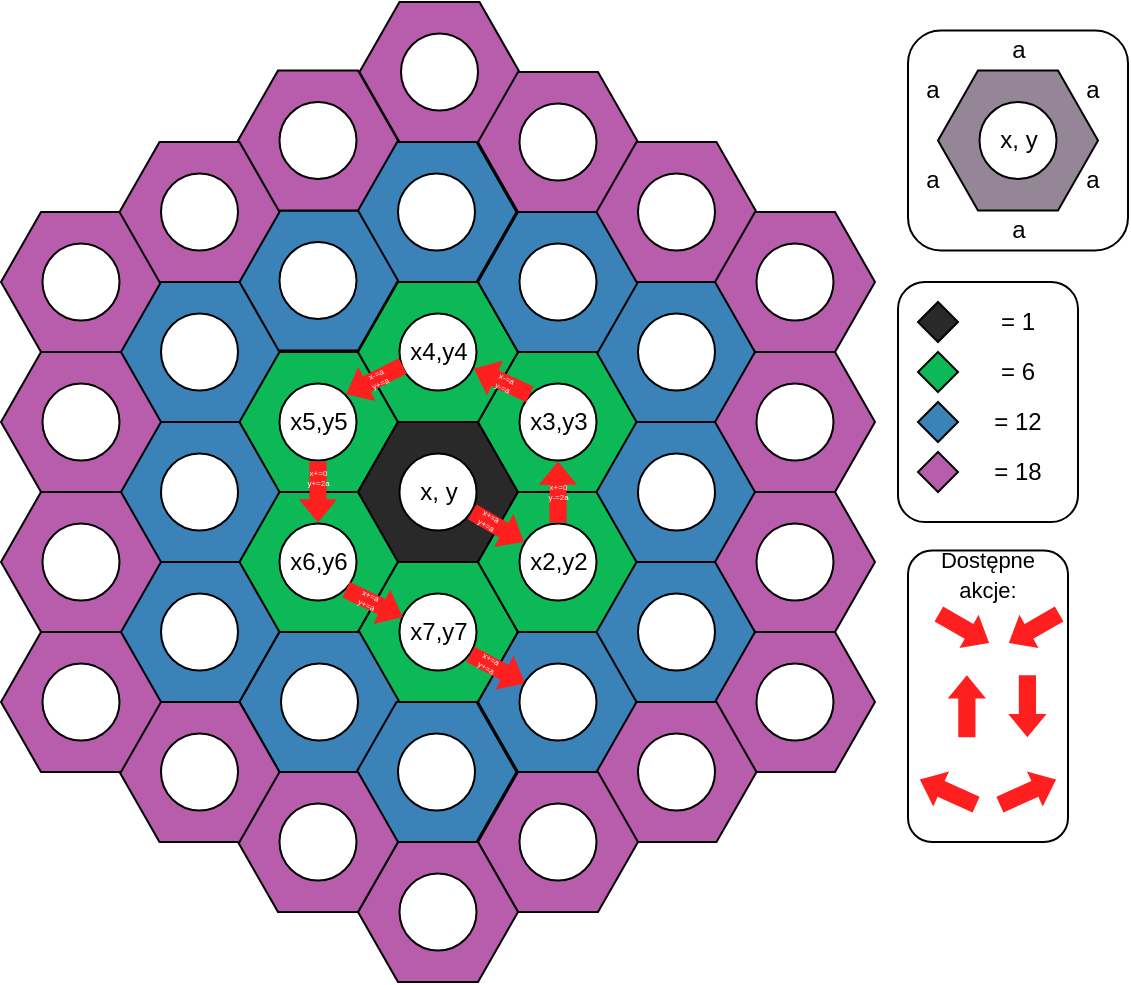 <mxfile version="23.1.1" type="device">
  <diagram name="Page-1" id="tsrA1VrvXvPDD3aFog3e">
    <mxGraphModel dx="989" dy="539" grid="1" gridSize="10" guides="1" tooltips="1" connect="1" arrows="1" fold="1" page="1" pageScale="1" pageWidth="850" pageHeight="1100" math="0" shadow="0">
      <root>
        <mxCell id="0" />
        <mxCell id="1" parent="0" />
        <mxCell id="tUvyqMwEft-CKoZtay9N-3" value="" style="shape=hexagon;perimeter=hexagonPerimeter2;whiteSpace=wrap;html=1;fixedSize=1;fillColor=#0DB857;" vertex="1" parent="1">
          <mxGeometry x="260" y="225" width="80" height="70" as="geometry" />
        </mxCell>
        <mxCell id="tUvyqMwEft-CKoZtay9N-4" value="" style="shape=hexagon;perimeter=hexagonPerimeter2;whiteSpace=wrap;html=1;fixedSize=1;fillColor=#292929;" vertex="1" parent="1">
          <mxGeometry x="320" y="260" width="80" height="70" as="geometry" />
        </mxCell>
        <mxCell id="tUvyqMwEft-CKoZtay9N-5" value="" style="shape=hexagon;perimeter=hexagonPerimeter2;whiteSpace=wrap;html=1;fixedSize=1;fillColor=#0DB857;" vertex="1" parent="1">
          <mxGeometry x="260" y="295" width="80" height="70" as="geometry" />
        </mxCell>
        <mxCell id="tUvyqMwEft-CKoZtay9N-6" value="" style="shape=hexagon;perimeter=hexagonPerimeter2;whiteSpace=wrap;html=1;fixedSize=1;fillColor=#0DB857;" vertex="1" parent="1">
          <mxGeometry x="320" y="330" width="80" height="70" as="geometry" />
        </mxCell>
        <mxCell id="tUvyqMwEft-CKoZtay9N-46" value="" style="edgeStyle=orthogonalEdgeStyle;rounded=0;orthogonalLoop=1;jettySize=auto;html=1;" edge="1" parent="1" source="tUvyqMwEft-CKoZtay9N-7" target="tUvyqMwEft-CKoZtay9N-23">
          <mxGeometry relative="1" as="geometry" />
        </mxCell>
        <mxCell id="tUvyqMwEft-CKoZtay9N-7" value="" style="shape=hexagon;perimeter=hexagonPerimeter2;whiteSpace=wrap;html=1;fixedSize=1;fillColor=#0DB857;" vertex="1" parent="1">
          <mxGeometry x="380" y="295" width="80" height="70" as="geometry" />
        </mxCell>
        <mxCell id="tUvyqMwEft-CKoZtay9N-8" value="" style="shape=hexagon;perimeter=hexagonPerimeter2;whiteSpace=wrap;html=1;fixedSize=1;fillColor=#0DB857;" vertex="1" parent="1">
          <mxGeometry x="380" y="225" width="80" height="70" as="geometry" />
        </mxCell>
        <mxCell id="tUvyqMwEft-CKoZtay9N-9" value="" style="shape=hexagon;perimeter=hexagonPerimeter2;whiteSpace=wrap;html=1;fixedSize=1;fillColor=#0DB857;" vertex="1" parent="1">
          <mxGeometry x="320" y="190" width="80" height="70" as="geometry" />
        </mxCell>
        <mxCell id="tUvyqMwEft-CKoZtay9N-16" value="x, y" style="ellipse;whiteSpace=wrap;html=1;aspect=fixed;" vertex="1" parent="1">
          <mxGeometry x="340.75" y="275.75" width="38.5" height="38.5" as="geometry" />
        </mxCell>
        <mxCell id="tUvyqMwEft-CKoZtay9N-23" value="x3,y3" style="ellipse;whiteSpace=wrap;html=1;aspect=fixed;" vertex="1" parent="1">
          <mxGeometry x="400.75" y="240.75" width="38.5" height="38.5" as="geometry" />
        </mxCell>
        <mxCell id="tUvyqMwEft-CKoZtay9N-24" value="x4,y4" style="ellipse;whiteSpace=wrap;html=1;aspect=fixed;" vertex="1" parent="1">
          <mxGeometry x="340.75" y="205.75" width="38.5" height="38.5" as="geometry" />
        </mxCell>
        <mxCell id="tUvyqMwEft-CKoZtay9N-25" value="x5,y5" style="ellipse;whiteSpace=wrap;html=1;aspect=fixed;" vertex="1" parent="1">
          <mxGeometry x="280.75" y="240.75" width="38.5" height="38.5" as="geometry" />
        </mxCell>
        <mxCell id="tUvyqMwEft-CKoZtay9N-26" value="x6,y6" style="ellipse;whiteSpace=wrap;html=1;aspect=fixed;" vertex="1" parent="1">
          <mxGeometry x="280.75" y="310.75" width="38.5" height="38.5" as="geometry" />
        </mxCell>
        <mxCell id="tUvyqMwEft-CKoZtay9N-27" value="x2,y2" style="ellipse;whiteSpace=wrap;html=1;aspect=fixed;" vertex="1" parent="1">
          <mxGeometry x="400.75" y="310.75" width="38.5" height="38.5" as="geometry" />
        </mxCell>
        <mxCell id="tUvyqMwEft-CKoZtay9N-28" value="x7,y7" style="ellipse;whiteSpace=wrap;html=1;aspect=fixed;" vertex="1" parent="1">
          <mxGeometry x="340.75" y="345.75" width="38.5" height="38.5" as="geometry" />
        </mxCell>
        <mxCell id="tUvyqMwEft-CKoZtay9N-29" value="" style="shape=flexArrow;endArrow=classic;html=1;rounded=0;strokeColor=none;fillColor=#FF1F1F;width=8.611;endSize=3.539;endWidth=9.552;strokeWidth=1;" edge="1" parent="1" source="tUvyqMwEft-CKoZtay9N-16" target="tUvyqMwEft-CKoZtay9N-27">
          <mxGeometry width="50" height="50" relative="1" as="geometry">
            <mxPoint x="360" y="320" as="sourcePoint" />
            <mxPoint x="410" y="270" as="targetPoint" />
          </mxGeometry>
        </mxCell>
        <mxCell id="tUvyqMwEft-CKoZtay9N-48" value="x+=a&#xa;y+=a" style="edgeLabel;align=center;verticalAlign=middle;resizable=1;points=[];labelBackgroundColor=none;rotation=30;fontSize=4;treeMoving=0;pointerEvents=1;movable=1;rotatable=1;deletable=1;editable=1;locked=0;connectable=1;fontColor=#FFFFFF;" vertex="1" connectable="0" parent="tUvyqMwEft-CKoZtay9N-29">
          <mxGeometry relative="1" as="geometry">
            <mxPoint x="-5" y="-3" as="offset" />
          </mxGeometry>
        </mxCell>
        <mxCell id="tUvyqMwEft-CKoZtay9N-32" value="" style="shape=flexArrow;endArrow=classic;html=1;rounded=0;strokeColor=none;fillColor=#FF1F1F;width=8.611;endSize=3.539;endWidth=9.552;strokeWidth=1;entryX=0.5;entryY=1;entryDx=0;entryDy=0;exitX=0.5;exitY=0;exitDx=0;exitDy=0;" edge="1" parent="1" source="tUvyqMwEft-CKoZtay9N-27" target="tUvyqMwEft-CKoZtay9N-23">
          <mxGeometry width="50" height="50" relative="1" as="geometry">
            <mxPoint x="387" y="315" as="sourcePoint" />
            <mxPoint x="413" y="330" as="targetPoint" />
          </mxGeometry>
        </mxCell>
        <mxCell id="tUvyqMwEft-CKoZtay9N-33" value="" style="shape=flexArrow;endArrow=classic;html=1;rounded=0;strokeColor=none;fillColor=#FF1F1F;width=8.611;endSize=3.539;endWidth=9.552;strokeWidth=1;exitX=0;exitY=0;exitDx=0;exitDy=0;" edge="1" parent="1" source="tUvyqMwEft-CKoZtay9N-23" target="tUvyqMwEft-CKoZtay9N-24">
          <mxGeometry width="50" height="50" relative="1" as="geometry">
            <mxPoint x="397" y="325" as="sourcePoint" />
            <mxPoint x="423" y="340" as="targetPoint" />
          </mxGeometry>
        </mxCell>
        <mxCell id="tUvyqMwEft-CKoZtay9N-34" value="" style="shape=flexArrow;endArrow=classic;html=1;rounded=0;strokeColor=none;fillColor=#FF1F1F;width=8.611;endSize=3.539;endWidth=9.552;strokeWidth=1;entryX=1;entryY=0;entryDx=0;entryDy=0;exitX=0.054;exitY=0.677;exitDx=0;exitDy=0;exitPerimeter=0;" edge="1" parent="1" source="tUvyqMwEft-CKoZtay9N-24" target="tUvyqMwEft-CKoZtay9N-25">
          <mxGeometry width="50" height="50" relative="1" as="geometry">
            <mxPoint x="407" y="335" as="sourcePoint" />
            <mxPoint x="433" y="350" as="targetPoint" />
          </mxGeometry>
        </mxCell>
        <mxCell id="tUvyqMwEft-CKoZtay9N-35" value="" style="shape=flexArrow;endArrow=classic;html=1;rounded=0;strokeColor=none;fillColor=#FF1F1F;width=8.611;endSize=3.539;endWidth=9.552;strokeWidth=1;entryX=0.5;entryY=0;entryDx=0;entryDy=0;exitX=0.5;exitY=1;exitDx=0;exitDy=0;" edge="1" parent="1" source="tUvyqMwEft-CKoZtay9N-25" target="tUvyqMwEft-CKoZtay9N-26">
          <mxGeometry width="50" height="50" relative="1" as="geometry">
            <mxPoint x="417" y="345" as="sourcePoint" />
            <mxPoint x="443" y="360" as="targetPoint" />
          </mxGeometry>
        </mxCell>
        <mxCell id="tUvyqMwEft-CKoZtay9N-36" value="" style="shape=flexArrow;endArrow=classic;html=1;rounded=0;strokeColor=none;fillColor=#FF1F1F;width=8.611;endSize=3.539;endWidth=9.552;strokeWidth=1;entryX=0.054;entryY=0.31;entryDx=0;entryDy=0;entryPerimeter=0;exitX=1;exitY=1;exitDx=0;exitDy=0;" edge="1" parent="1" source="tUvyqMwEft-CKoZtay9N-26" target="tUvyqMwEft-CKoZtay9N-28">
          <mxGeometry width="50" height="50" relative="1" as="geometry">
            <mxPoint x="427" y="355" as="sourcePoint" />
            <mxPoint x="453" y="370" as="targetPoint" />
          </mxGeometry>
        </mxCell>
        <mxCell id="tUvyqMwEft-CKoZtay9N-49" value="x+=0&#xa;y-=2a" style="edgeLabel;align=center;verticalAlign=middle;resizable=1;points=[];labelBackgroundColor=none;rotation=0;fontSize=4;treeMoving=0;pointerEvents=0;movable=1;rotatable=1;deletable=1;editable=1;locked=0;connectable=0;fontColor=#FFFFFF;allowArrows=0;" vertex="1" connectable="0" parent="1">
          <mxGeometry x="420.004" y="294.999" as="geometry" />
        </mxCell>
        <mxCell id="tUvyqMwEft-CKoZtay9N-53" value="x-=a&#xa;y-=a" style="edgeLabel;align=center;verticalAlign=middle;resizable=1;points=[];labelBackgroundColor=none;rotation=25;fontSize=4;treeMoving=0;pointerEvents=0;movable=1;rotatable=1;deletable=1;editable=1;locked=0;connectable=0;fontColor=#FFFFFF;allowArrows=0;" vertex="1" connectable="0" parent="1">
          <mxGeometry x="393.004" y="240.749" as="geometry" />
        </mxCell>
        <mxCell id="tUvyqMwEft-CKoZtay9N-54" value="x-=a&#xa;y+=a" style="edgeLabel;align=center;verticalAlign=middle;resizable=1;points=[];labelBackgroundColor=none;rotation=-25;fontSize=4;treeMoving=0;pointerEvents=0;movable=1;rotatable=1;deletable=1;editable=1;locked=0;connectable=0;fontColor=#FFFFFF;allowArrows=0;" vertex="1" connectable="0" parent="1">
          <mxGeometry x="330.004" y="238.749" as="geometry" />
        </mxCell>
        <mxCell id="tUvyqMwEft-CKoZtay9N-55" value="x+=0&#xa;y+=2a" style="edgeLabel;align=center;verticalAlign=middle;resizable=1;points=[];labelBackgroundColor=none;rotation=0;fontSize=4;treeMoving=0;pointerEvents=0;movable=1;rotatable=1;deletable=1;editable=1;locked=0;connectable=0;fontColor=#FFFFFF;allowArrows=0;" vertex="1" connectable="0" parent="1">
          <mxGeometry x="300.004" y="287.999" as="geometry" />
        </mxCell>
        <mxCell id="tUvyqMwEft-CKoZtay9N-56" value="x+=a&#xa;y+=a" style="edgeLabel;align=center;verticalAlign=middle;resizable=1;points=[];labelBackgroundColor=none;rotation=25;fontSize=4;treeMoving=0;pointerEvents=0;movable=1;rotatable=1;deletable=1;editable=1;locked=0;connectable=0;fontColor=#FFFFFF;allowArrows=0;" vertex="1" connectable="0" parent="1">
          <mxGeometry x="325.004" y="349.249" as="geometry" />
        </mxCell>
        <mxCell id="tUvyqMwEft-CKoZtay9N-57" value="" style="shape=hexagon;perimeter=hexagonPerimeter2;whiteSpace=wrap;html=1;fixedSize=1;fillColor=#3B82B8;" vertex="1" parent="1">
          <mxGeometry x="380" y="365" width="80" height="70" as="geometry" />
        </mxCell>
        <mxCell id="tUvyqMwEft-CKoZtay9N-58" value="" style="shape=flexArrow;endArrow=classic;html=1;rounded=0;strokeColor=none;fillColor=#FF1F1F;width=8.611;endSize=3.539;endWidth=9.552;strokeWidth=1;entryX=0.084;entryY=0.265;entryDx=0;entryDy=0;entryPerimeter=0;exitX=0.91;exitY=0.784;exitDx=0;exitDy=0;exitPerimeter=0;" edge="1" parent="1" source="tUvyqMwEft-CKoZtay9N-28" target="tUvyqMwEft-CKoZtay9N-59">
          <mxGeometry width="50" height="50" relative="1" as="geometry">
            <mxPoint x="378.5" y="370" as="sourcePoint" />
            <mxPoint x="407.5" y="384" as="targetPoint" />
          </mxGeometry>
        </mxCell>
        <mxCell id="tUvyqMwEft-CKoZtay9N-59" value="" style="ellipse;whiteSpace=wrap;html=1;aspect=fixed;" vertex="1" parent="1">
          <mxGeometry x="400.75" y="380.75" width="38.5" height="38.5" as="geometry" />
        </mxCell>
        <mxCell id="tUvyqMwEft-CKoZtay9N-61" value="x+=a&#xa;y+=a" style="edgeLabel;align=center;verticalAlign=middle;resizable=1;points=[];labelBackgroundColor=none;rotation=30;fontSize=4;treeMoving=0;pointerEvents=1;movable=1;rotatable=1;deletable=1;editable=1;locked=0;connectable=1;fontColor=#FFFFFF;" vertex="1" connectable="0" parent="1">
          <mxGeometry x="384.997" y="380.754" as="geometry" />
        </mxCell>
        <mxCell id="tUvyqMwEft-CKoZtay9N-73" value="" style="shape=hexagon;perimeter=hexagonPerimeter2;whiteSpace=wrap;html=1;fixedSize=1;fillColor=#3B82B8;" vertex="1" parent="1">
          <mxGeometry x="439.25" y="330" width="80" height="70" as="geometry" />
        </mxCell>
        <mxCell id="tUvyqMwEft-CKoZtay9N-74" value="" style="ellipse;whiteSpace=wrap;html=1;aspect=fixed;" vertex="1" parent="1">
          <mxGeometry x="460" y="345.75" width="38.5" height="38.5" as="geometry" />
        </mxCell>
        <mxCell id="tUvyqMwEft-CKoZtay9N-75" value="" style="shape=hexagon;perimeter=hexagonPerimeter2;whiteSpace=wrap;html=1;fixedSize=1;fillColor=#3B82B8;" vertex="1" parent="1">
          <mxGeometry x="439.25" y="260" width="80" height="70" as="geometry" />
        </mxCell>
        <mxCell id="tUvyqMwEft-CKoZtay9N-76" value="" style="ellipse;whiteSpace=wrap;html=1;aspect=fixed;" vertex="1" parent="1">
          <mxGeometry x="460" y="275.75" width="38.5" height="38.5" as="geometry" />
        </mxCell>
        <mxCell id="tUvyqMwEft-CKoZtay9N-77" value="" style="shape=hexagon;perimeter=hexagonPerimeter2;whiteSpace=wrap;html=1;fixedSize=1;fillColor=#3B82B8;" vertex="1" parent="1">
          <mxGeometry x="439.25" y="190" width="80" height="70" as="geometry" />
        </mxCell>
        <mxCell id="tUvyqMwEft-CKoZtay9N-78" value="" style="ellipse;whiteSpace=wrap;html=1;aspect=fixed;" vertex="1" parent="1">
          <mxGeometry x="460" y="205.75" width="38.5" height="38.5" as="geometry" />
        </mxCell>
        <mxCell id="tUvyqMwEft-CKoZtay9N-81" value="" style="shape=hexagon;perimeter=hexagonPerimeter2;whiteSpace=wrap;html=1;fixedSize=1;fillColor=#3B82B8;" vertex="1" parent="1">
          <mxGeometry x="319.25" y="120" width="80" height="70" as="geometry" />
        </mxCell>
        <mxCell id="tUvyqMwEft-CKoZtay9N-82" value="" style="ellipse;whiteSpace=wrap;html=1;aspect=fixed;" vertex="1" parent="1">
          <mxGeometry x="340" y="135.75" width="38.5" height="38.5" as="geometry" />
        </mxCell>
        <mxCell id="tUvyqMwEft-CKoZtay9N-83" value="" style="shape=hexagon;perimeter=hexagonPerimeter2;whiteSpace=wrap;html=1;fixedSize=1;fillColor=#3B82B8;" vertex="1" parent="1">
          <mxGeometry x="260" y="154.25" width="80" height="70" as="geometry" />
        </mxCell>
        <mxCell id="tUvyqMwEft-CKoZtay9N-84" value="" style="ellipse;whiteSpace=wrap;html=1;aspect=fixed;" vertex="1" parent="1">
          <mxGeometry x="280.75" y="170" width="38.5" height="38.5" as="geometry" />
        </mxCell>
        <mxCell id="tUvyqMwEft-CKoZtay9N-85" value="" style="shape=hexagon;perimeter=hexagonPerimeter2;whiteSpace=wrap;html=1;fixedSize=1;fillColor=#3B82B8;" vertex="1" parent="1">
          <mxGeometry x="200.75" y="190" width="80" height="70" as="geometry" />
        </mxCell>
        <mxCell id="tUvyqMwEft-CKoZtay9N-86" value="" style="ellipse;whiteSpace=wrap;html=1;aspect=fixed;" vertex="1" parent="1">
          <mxGeometry x="221.5" y="205.75" width="38.5" height="38.5" as="geometry" />
        </mxCell>
        <mxCell id="tUvyqMwEft-CKoZtay9N-88" value="" style="shape=hexagon;perimeter=hexagonPerimeter2;whiteSpace=wrap;html=1;fixedSize=1;fillColor=#3B82B8;" vertex="1" parent="1">
          <mxGeometry x="200.75" y="260" width="80" height="70" as="geometry" />
        </mxCell>
        <mxCell id="tUvyqMwEft-CKoZtay9N-89" value="" style="ellipse;whiteSpace=wrap;html=1;aspect=fixed;" vertex="1" parent="1">
          <mxGeometry x="221.5" y="275.75" width="38.5" height="38.5" as="geometry" />
        </mxCell>
        <mxCell id="tUvyqMwEft-CKoZtay9N-90" value="" style="shape=hexagon;perimeter=hexagonPerimeter2;whiteSpace=wrap;html=1;fixedSize=1;fillColor=#3B82B8;" vertex="1" parent="1">
          <mxGeometry x="200.75" y="330" width="80" height="70" as="geometry" />
        </mxCell>
        <mxCell id="tUvyqMwEft-CKoZtay9N-91" value="" style="ellipse;whiteSpace=wrap;html=1;aspect=fixed;" vertex="1" parent="1">
          <mxGeometry x="221.5" y="345.75" width="38.5" height="38.5" as="geometry" />
        </mxCell>
        <mxCell id="tUvyqMwEft-CKoZtay9N-92" value="" style="shape=hexagon;perimeter=hexagonPerimeter2;whiteSpace=wrap;html=1;fixedSize=1;fillColor=#3B82B8;" vertex="1" parent="1">
          <mxGeometry x="260.75" y="365" width="80" height="70" as="geometry" />
        </mxCell>
        <mxCell id="tUvyqMwEft-CKoZtay9N-93" value="" style="ellipse;whiteSpace=wrap;html=1;aspect=fixed;" vertex="1" parent="1">
          <mxGeometry x="281.5" y="380.75" width="38.5" height="38.5" as="geometry" />
        </mxCell>
        <mxCell id="tUvyqMwEft-CKoZtay9N-94" value="" style="shape=hexagon;perimeter=hexagonPerimeter2;whiteSpace=wrap;html=1;fixedSize=1;fillColor=#3B82B8;" vertex="1" parent="1">
          <mxGeometry x="319.25" y="400" width="80" height="70" as="geometry" />
        </mxCell>
        <mxCell id="tUvyqMwEft-CKoZtay9N-95" value="" style="ellipse;whiteSpace=wrap;html=1;aspect=fixed;" vertex="1" parent="1">
          <mxGeometry x="340" y="415.75" width="38.5" height="38.5" as="geometry" />
        </mxCell>
        <mxCell id="tUvyqMwEft-CKoZtay9N-96" value="" style="group" vertex="1" connectable="0" parent="1">
          <mxGeometry x="595" y="64.25" width="110" height="110" as="geometry" />
        </mxCell>
        <mxCell id="tUvyqMwEft-CKoZtay9N-37" value="" style="rounded=1;whiteSpace=wrap;html=1;" vertex="1" parent="tUvyqMwEft-CKoZtay9N-96">
          <mxGeometry width="110" height="110" as="geometry" />
        </mxCell>
        <mxCell id="tUvyqMwEft-CKoZtay9N-63" value="" style="group" vertex="1" connectable="0" parent="tUvyqMwEft-CKoZtay9N-96">
          <mxGeometry x="15" y="20" width="90" height="70" as="geometry" />
        </mxCell>
        <mxCell id="tUvyqMwEft-CKoZtay9N-38" value="" style="shape=hexagon;perimeter=hexagonPerimeter2;whiteSpace=wrap;html=1;fixedSize=1;fillColor=#948696;" vertex="1" parent="tUvyqMwEft-CKoZtay9N-63">
          <mxGeometry width="80" height="70" as="geometry" />
        </mxCell>
        <mxCell id="tUvyqMwEft-CKoZtay9N-41" value="x, y" style="ellipse;whiteSpace=wrap;html=1;aspect=fixed;" vertex="1" parent="tUvyqMwEft-CKoZtay9N-63">
          <mxGeometry x="20.75" y="15.75" width="38.5" height="38.5" as="geometry" />
        </mxCell>
        <mxCell id="tUvyqMwEft-CKoZtay9N-71" value="a" style="text;html=1;strokeColor=none;fillColor=none;align=center;verticalAlign=middle;whiteSpace=wrap;rounded=0;" vertex="1" parent="tUvyqMwEft-CKoZtay9N-63">
          <mxGeometry x="65" width="25" height="20" as="geometry" />
        </mxCell>
        <mxCell id="tUvyqMwEft-CKoZtay9N-68" value="a" style="text;html=1;strokeColor=none;fillColor=none;align=center;verticalAlign=middle;whiteSpace=wrap;rounded=0;" vertex="1" parent="tUvyqMwEft-CKoZtay9N-96">
          <mxGeometry y="65" width="25" height="20" as="geometry" />
        </mxCell>
        <mxCell id="tUvyqMwEft-CKoZtay9N-69" value="a" style="text;html=1;strokeColor=none;fillColor=none;align=center;verticalAlign=middle;whiteSpace=wrap;rounded=0;" vertex="1" parent="tUvyqMwEft-CKoZtay9N-96">
          <mxGeometry x="42.5" y="90" width="25" height="20" as="geometry" />
        </mxCell>
        <mxCell id="tUvyqMwEft-CKoZtay9N-70" value="a" style="text;html=1;strokeColor=none;fillColor=none;align=center;verticalAlign=middle;whiteSpace=wrap;rounded=0;" vertex="1" parent="tUvyqMwEft-CKoZtay9N-96">
          <mxGeometry x="42.5" width="25" height="20" as="geometry" />
        </mxCell>
        <mxCell id="tUvyqMwEft-CKoZtay9N-72" value="a" style="text;html=1;strokeColor=none;fillColor=none;align=center;verticalAlign=middle;whiteSpace=wrap;rounded=0;" vertex="1" parent="tUvyqMwEft-CKoZtay9N-96">
          <mxGeometry x="80" y="64.25" width="25" height="20" as="geometry" />
        </mxCell>
        <mxCell id="tUvyqMwEft-CKoZtay9N-62" value="a" style="text;html=1;strokeColor=none;fillColor=none;align=center;verticalAlign=middle;whiteSpace=wrap;rounded=0;" vertex="1" parent="tUvyqMwEft-CKoZtay9N-96">
          <mxGeometry y="20" width="25" height="20" as="geometry" />
        </mxCell>
        <mxCell id="tUvyqMwEft-CKoZtay9N-97" value="" style="rounded=1;whiteSpace=wrap;html=1;" vertex="1" parent="1">
          <mxGeometry x="590" y="190" width="90" height="120" as="geometry" />
        </mxCell>
        <mxCell id="tUvyqMwEft-CKoZtay9N-98" value="" style="group" vertex="1" connectable="0" parent="1">
          <mxGeometry x="380" y="155" width="80" height="70" as="geometry" />
        </mxCell>
        <mxCell id="tUvyqMwEft-CKoZtay9N-79" value="" style="shape=hexagon;perimeter=hexagonPerimeter2;whiteSpace=wrap;html=1;fixedSize=1;fillColor=#3B82B8;" vertex="1" parent="tUvyqMwEft-CKoZtay9N-98">
          <mxGeometry width="80" height="70" as="geometry" />
        </mxCell>
        <mxCell id="tUvyqMwEft-CKoZtay9N-80" value="" style="ellipse;whiteSpace=wrap;html=1;aspect=fixed;" vertex="1" parent="tUvyqMwEft-CKoZtay9N-98">
          <mxGeometry x="20.75" y="15.75" width="38.5" height="38.5" as="geometry" />
        </mxCell>
        <mxCell id="tUvyqMwEft-CKoZtay9N-109" value="" style="shape=hexagon;perimeter=hexagonPerimeter2;whiteSpace=wrap;html=1;fixedSize=1;fillColor=#B85CAC;" vertex="1" parent="1">
          <mxGeometry x="260" y="84.25" width="80" height="70" as="geometry" />
        </mxCell>
        <mxCell id="tUvyqMwEft-CKoZtay9N-110" value="" style="ellipse;whiteSpace=wrap;html=1;aspect=fixed;" vertex="1" parent="1">
          <mxGeometry x="280.75" y="100" width="38.5" height="38.5" as="geometry" />
        </mxCell>
        <mxCell id="tUvyqMwEft-CKoZtay9N-111" value="" style="shape=hexagon;perimeter=hexagonPerimeter2;whiteSpace=wrap;html=1;fixedSize=1;fillColor=#B85CAC;" vertex="1" parent="1">
          <mxGeometry x="320.75" y="50" width="80" height="70" as="geometry" />
        </mxCell>
        <mxCell id="tUvyqMwEft-CKoZtay9N-112" value="" style="ellipse;whiteSpace=wrap;html=1;aspect=fixed;" vertex="1" parent="1">
          <mxGeometry x="341.5" y="65.75" width="38.5" height="38.5" as="geometry" />
        </mxCell>
        <mxCell id="tUvyqMwEft-CKoZtay9N-113" value="" style="shape=hexagon;perimeter=hexagonPerimeter2;whiteSpace=wrap;html=1;fixedSize=1;fillColor=#B85CAC;" vertex="1" parent="1">
          <mxGeometry x="380" y="85" width="80" height="70" as="geometry" />
        </mxCell>
        <mxCell id="tUvyqMwEft-CKoZtay9N-114" value="" style="ellipse;whiteSpace=wrap;html=1;aspect=fixed;" vertex="1" parent="1">
          <mxGeometry x="400.75" y="100.75" width="38.5" height="38.5" as="geometry" />
        </mxCell>
        <mxCell id="tUvyqMwEft-CKoZtay9N-115" value="" style="shape=hexagon;perimeter=hexagonPerimeter2;whiteSpace=wrap;html=1;fixedSize=1;fillColor=#B85CAC;" vertex="1" parent="1">
          <mxGeometry x="439.25" y="120" width="80" height="70" as="geometry" />
        </mxCell>
        <mxCell id="tUvyqMwEft-CKoZtay9N-116" value="" style="ellipse;whiteSpace=wrap;html=1;aspect=fixed;" vertex="1" parent="1">
          <mxGeometry x="460" y="135.75" width="38.5" height="38.5" as="geometry" />
        </mxCell>
        <mxCell id="tUvyqMwEft-CKoZtay9N-117" value="" style="shape=hexagon;perimeter=hexagonPerimeter2;whiteSpace=wrap;html=1;fixedSize=1;fillColor=#B85CAC;" vertex="1" parent="1">
          <mxGeometry x="498.5" y="155" width="80" height="70" as="geometry" />
        </mxCell>
        <mxCell id="tUvyqMwEft-CKoZtay9N-118" value="" style="ellipse;whiteSpace=wrap;html=1;aspect=fixed;" vertex="1" parent="1">
          <mxGeometry x="519.25" y="170.75" width="38.5" height="38.5" as="geometry" />
        </mxCell>
        <mxCell id="tUvyqMwEft-CKoZtay9N-119" value="" style="shape=hexagon;perimeter=hexagonPerimeter2;whiteSpace=wrap;html=1;fixedSize=1;fillColor=#B85CAC;" vertex="1" parent="1">
          <mxGeometry x="498.5" y="225" width="80" height="70" as="geometry" />
        </mxCell>
        <mxCell id="tUvyqMwEft-CKoZtay9N-120" value="" style="ellipse;whiteSpace=wrap;html=1;aspect=fixed;" vertex="1" parent="1">
          <mxGeometry x="519.25" y="240.75" width="38.5" height="38.5" as="geometry" />
        </mxCell>
        <mxCell id="tUvyqMwEft-CKoZtay9N-121" value="" style="shape=hexagon;perimeter=hexagonPerimeter2;whiteSpace=wrap;html=1;fixedSize=1;fillColor=#B85CAC;" vertex="1" parent="1">
          <mxGeometry x="498.5" y="295" width="80" height="70" as="geometry" />
        </mxCell>
        <mxCell id="tUvyqMwEft-CKoZtay9N-122" value="" style="ellipse;whiteSpace=wrap;html=1;aspect=fixed;" vertex="1" parent="1">
          <mxGeometry x="519.25" y="310.75" width="38.5" height="38.5" as="geometry" />
        </mxCell>
        <mxCell id="tUvyqMwEft-CKoZtay9N-123" value="" style="shape=hexagon;perimeter=hexagonPerimeter2;whiteSpace=wrap;html=1;fixedSize=1;fillColor=#B85CAC;" vertex="1" parent="1">
          <mxGeometry x="498.5" y="365" width="80" height="70" as="geometry" />
        </mxCell>
        <mxCell id="tUvyqMwEft-CKoZtay9N-124" value="" style="ellipse;whiteSpace=wrap;html=1;aspect=fixed;" vertex="1" parent="1">
          <mxGeometry x="519.25" y="380.75" width="38.5" height="38.5" as="geometry" />
        </mxCell>
        <mxCell id="tUvyqMwEft-CKoZtay9N-125" value="" style="shape=hexagon;perimeter=hexagonPerimeter2;whiteSpace=wrap;html=1;fixedSize=1;fillColor=#B85CAC;" vertex="1" parent="1">
          <mxGeometry x="439.25" y="400" width="80" height="70" as="geometry" />
        </mxCell>
        <mxCell id="tUvyqMwEft-CKoZtay9N-126" value="" style="ellipse;whiteSpace=wrap;html=1;aspect=fixed;" vertex="1" parent="1">
          <mxGeometry x="460" y="415.75" width="38.5" height="38.5" as="geometry" />
        </mxCell>
        <mxCell id="tUvyqMwEft-CKoZtay9N-127" value="" style="shape=hexagon;perimeter=hexagonPerimeter2;whiteSpace=wrap;html=1;fixedSize=1;fillColor=#B85CAC;" vertex="1" parent="1">
          <mxGeometry x="380" y="435" width="80" height="70" as="geometry" />
        </mxCell>
        <mxCell id="tUvyqMwEft-CKoZtay9N-128" value="" style="ellipse;whiteSpace=wrap;html=1;aspect=fixed;" vertex="1" parent="1">
          <mxGeometry x="400.75" y="450.75" width="38.5" height="38.5" as="geometry" />
        </mxCell>
        <mxCell id="tUvyqMwEft-CKoZtay9N-129" value="" style="shape=hexagon;perimeter=hexagonPerimeter2;whiteSpace=wrap;html=1;fixedSize=1;fillColor=#B85CAC;" vertex="1" parent="1">
          <mxGeometry x="320" y="470" width="80" height="70" as="geometry" />
        </mxCell>
        <mxCell id="tUvyqMwEft-CKoZtay9N-130" value="" style="ellipse;whiteSpace=wrap;html=1;aspect=fixed;" vertex="1" parent="1">
          <mxGeometry x="340.75" y="485.75" width="38.5" height="38.5" as="geometry" />
        </mxCell>
        <mxCell id="tUvyqMwEft-CKoZtay9N-131" value="" style="shape=hexagon;perimeter=hexagonPerimeter2;whiteSpace=wrap;html=1;fixedSize=1;fillColor=#B85CAC;" vertex="1" parent="1">
          <mxGeometry x="260" y="435" width="80" height="70" as="geometry" />
        </mxCell>
        <mxCell id="tUvyqMwEft-CKoZtay9N-132" value="" style="ellipse;whiteSpace=wrap;html=1;aspect=fixed;" vertex="1" parent="1">
          <mxGeometry x="280.75" y="450.75" width="38.5" height="38.5" as="geometry" />
        </mxCell>
        <mxCell id="tUvyqMwEft-CKoZtay9N-133" value="" style="shape=hexagon;perimeter=hexagonPerimeter2;whiteSpace=wrap;html=1;fixedSize=1;fillColor=#B85CAC;" vertex="1" parent="1">
          <mxGeometry x="200.75" y="400" width="80" height="70" as="geometry" />
        </mxCell>
        <mxCell id="tUvyqMwEft-CKoZtay9N-134" value="" style="ellipse;whiteSpace=wrap;html=1;aspect=fixed;" vertex="1" parent="1">
          <mxGeometry x="221.5" y="415.75" width="38.5" height="38.5" as="geometry" />
        </mxCell>
        <mxCell id="tUvyqMwEft-CKoZtay9N-135" value="" style="shape=hexagon;perimeter=hexagonPerimeter2;whiteSpace=wrap;html=1;fixedSize=1;fillColor=#B85CAC;" vertex="1" parent="1">
          <mxGeometry x="141.5" y="365" width="80" height="70" as="geometry" />
        </mxCell>
        <mxCell id="tUvyqMwEft-CKoZtay9N-136" value="" style="ellipse;whiteSpace=wrap;html=1;aspect=fixed;" vertex="1" parent="1">
          <mxGeometry x="162.25" y="380.75" width="38.5" height="38.5" as="geometry" />
        </mxCell>
        <mxCell id="tUvyqMwEft-CKoZtay9N-137" value="" style="shape=hexagon;perimeter=hexagonPerimeter2;whiteSpace=wrap;html=1;fixedSize=1;fillColor=#B85CAC;" vertex="1" parent="1">
          <mxGeometry x="141.5" y="295" width="80" height="70" as="geometry" />
        </mxCell>
        <mxCell id="tUvyqMwEft-CKoZtay9N-138" value="" style="ellipse;whiteSpace=wrap;html=1;aspect=fixed;" vertex="1" parent="1">
          <mxGeometry x="162.25" y="310.75" width="38.5" height="38.5" as="geometry" />
        </mxCell>
        <mxCell id="tUvyqMwEft-CKoZtay9N-139" value="" style="shape=hexagon;perimeter=hexagonPerimeter2;whiteSpace=wrap;html=1;fixedSize=1;fillColor=#B85CAC;" vertex="1" parent="1">
          <mxGeometry x="141.5" y="225" width="80" height="70" as="geometry" />
        </mxCell>
        <mxCell id="tUvyqMwEft-CKoZtay9N-140" value="" style="ellipse;whiteSpace=wrap;html=1;aspect=fixed;" vertex="1" parent="1">
          <mxGeometry x="162.25" y="240.75" width="38.5" height="38.5" as="geometry" />
        </mxCell>
        <mxCell id="tUvyqMwEft-CKoZtay9N-141" value="" style="shape=hexagon;perimeter=hexagonPerimeter2;whiteSpace=wrap;html=1;fixedSize=1;fillColor=#B85CAC;" vertex="1" parent="1">
          <mxGeometry x="141.5" y="155" width="80" height="70" as="geometry" />
        </mxCell>
        <mxCell id="tUvyqMwEft-CKoZtay9N-142" value="" style="ellipse;whiteSpace=wrap;html=1;aspect=fixed;" vertex="1" parent="1">
          <mxGeometry x="162.25" y="170.75" width="38.5" height="38.5" as="geometry" />
        </mxCell>
        <mxCell id="tUvyqMwEft-CKoZtay9N-143" value="" style="shape=hexagon;perimeter=hexagonPerimeter2;whiteSpace=wrap;html=1;fixedSize=1;fillColor=#B85CAC;" vertex="1" parent="1">
          <mxGeometry x="200.75" y="120" width="80" height="70" as="geometry" />
        </mxCell>
        <mxCell id="tUvyqMwEft-CKoZtay9N-144" value="" style="ellipse;whiteSpace=wrap;html=1;aspect=fixed;" vertex="1" parent="1">
          <mxGeometry x="221.5" y="135.75" width="38.5" height="38.5" as="geometry" />
        </mxCell>
        <mxCell id="tUvyqMwEft-CKoZtay9N-146" value="" style="shape=hexagon;perimeter=hexagonPerimeter2;whiteSpace=wrap;html=1;fixedSize=1;fillColor=#292929;" vertex="1" parent="1">
          <mxGeometry x="600" y="200" width="20" height="20" as="geometry" />
        </mxCell>
        <mxCell id="tUvyqMwEft-CKoZtay9N-147" value="" style="shape=hexagon;perimeter=hexagonPerimeter2;whiteSpace=wrap;html=1;fixedSize=1;fillColor=#0DB857;" vertex="1" parent="1">
          <mxGeometry x="600" y="225" width="20" height="20" as="geometry" />
        </mxCell>
        <mxCell id="tUvyqMwEft-CKoZtay9N-148" value="" style="shape=hexagon;perimeter=hexagonPerimeter2;whiteSpace=wrap;html=1;fixedSize=1;fillColor=#3B82B8;" vertex="1" parent="1">
          <mxGeometry x="600" y="250" width="20" height="20" as="geometry" />
        </mxCell>
        <mxCell id="tUvyqMwEft-CKoZtay9N-149" value="" style="shape=hexagon;perimeter=hexagonPerimeter2;whiteSpace=wrap;html=1;fixedSize=1;fillColor=#B85CAC;" vertex="1" parent="1">
          <mxGeometry x="600" y="275" width="20" height="20" as="geometry" />
        </mxCell>
        <mxCell id="tUvyqMwEft-CKoZtay9N-150" value="= 1" style="text;html=1;strokeColor=none;fillColor=none;align=center;verticalAlign=middle;whiteSpace=wrap;rounded=0;" vertex="1" parent="1">
          <mxGeometry x="620" y="197.5" width="60" height="25" as="geometry" />
        </mxCell>
        <mxCell id="tUvyqMwEft-CKoZtay9N-151" value="= 6" style="text;html=1;strokeColor=none;fillColor=none;align=center;verticalAlign=middle;whiteSpace=wrap;rounded=0;" vertex="1" parent="1">
          <mxGeometry x="620" y="222.5" width="60" height="25" as="geometry" />
        </mxCell>
        <mxCell id="tUvyqMwEft-CKoZtay9N-152" value="= 12" style="text;html=1;strokeColor=none;fillColor=none;align=center;verticalAlign=middle;whiteSpace=wrap;rounded=0;" vertex="1" parent="1">
          <mxGeometry x="620" y="247.5" width="60" height="25" as="geometry" />
        </mxCell>
        <mxCell id="tUvyqMwEft-CKoZtay9N-153" value="= 18" style="text;html=1;strokeColor=none;fillColor=none;align=center;verticalAlign=middle;whiteSpace=wrap;rounded=0;" vertex="1" parent="1">
          <mxGeometry x="620" y="272.5" width="60" height="25" as="geometry" />
        </mxCell>
        <mxCell id="tUvyqMwEft-CKoZtay9N-155" value="" style="rounded=1;whiteSpace=wrap;html=1;" vertex="1" parent="1">
          <mxGeometry x="595" y="324.25" width="80" height="145.75" as="geometry" />
        </mxCell>
        <mxCell id="tUvyqMwEft-CKoZtay9N-156" value="&lt;font style=&quot;font-size: 11px;&quot;&gt;Dostępne akcje:&lt;/font&gt;" style="text;html=1;strokeColor=none;fillColor=none;align=center;verticalAlign=middle;whiteSpace=wrap;rounded=0;" vertex="1" parent="1">
          <mxGeometry x="595" y="320.75" width="80" height="30" as="geometry" />
        </mxCell>
        <mxCell id="tUvyqMwEft-CKoZtay9N-162" value="" style="shape=flexArrow;endArrow=classic;html=1;rounded=0;strokeColor=none;fillColor=#FF1F1F;width=8.611;endSize=3.539;endWidth=9.552;strokeWidth=1;" edge="1" parent="1">
          <mxGeometry width="50" height="50" relative="1" as="geometry">
            <mxPoint x="610" y="355.75" as="sourcePoint" />
            <mxPoint x="636" y="370.75" as="targetPoint" />
          </mxGeometry>
        </mxCell>
        <mxCell id="tUvyqMwEft-CKoZtay9N-165" value="" style="shape=flexArrow;endArrow=classic;html=1;rounded=0;strokeColor=none;fillColor=#FF1F1F;width=8.611;endSize=3.539;endWidth=9.552;strokeWidth=1;entryX=0.5;entryY=1;entryDx=0;entryDy=0;exitX=0.5;exitY=0;exitDx=0;exitDy=0;" edge="1" parent="1">
          <mxGeometry width="50" height="50" relative="1" as="geometry">
            <mxPoint x="624.43" y="418.13" as="sourcePoint" />
            <mxPoint x="624.43" y="386.13" as="targetPoint" />
          </mxGeometry>
        </mxCell>
        <mxCell id="tUvyqMwEft-CKoZtay9N-166" value="" style="shape=flexArrow;endArrow=classic;html=1;rounded=0;strokeColor=none;fillColor=#FF1F1F;width=8.611;endSize=3.539;endWidth=9.552;strokeWidth=1;exitX=0;exitY=0;exitDx=0;exitDy=0;" edge="1" parent="1">
          <mxGeometry width="50" height="50" relative="1" as="geometry">
            <mxPoint x="629.5" y="451.5" as="sourcePoint" />
            <mxPoint x="600.5" y="438.5" as="targetPoint" />
          </mxGeometry>
        </mxCell>
        <mxCell id="tUvyqMwEft-CKoZtay9N-168" value="" style="shape=flexArrow;endArrow=classic;html=1;rounded=0;strokeColor=none;fillColor=#FF1F1F;width=8.611;endSize=3.539;endWidth=9.552;strokeWidth=1;" edge="1" parent="1">
          <mxGeometry width="50" height="50" relative="1" as="geometry">
            <mxPoint x="671" y="355.75" as="sourcePoint" />
            <mxPoint x="645" y="370.75" as="targetPoint" />
          </mxGeometry>
        </mxCell>
        <mxCell id="tUvyqMwEft-CKoZtay9N-169" value="" style="shape=flexArrow;endArrow=classic;html=1;rounded=0;strokeColor=none;fillColor=#FF1F1F;width=8.611;endSize=3.539;endWidth=9.552;strokeWidth=1;entryX=0.5;entryY=1;entryDx=0;entryDy=0;exitX=0.5;exitY=0;exitDx=0;exitDy=0;" edge="1" parent="1">
          <mxGeometry width="50" height="50" relative="1" as="geometry">
            <mxPoint x="654.71" y="386.13" as="sourcePoint" />
            <mxPoint x="654.71" y="418.13" as="targetPoint" />
          </mxGeometry>
        </mxCell>
        <mxCell id="tUvyqMwEft-CKoZtay9N-170" value="" style="shape=flexArrow;endArrow=classic;html=1;rounded=0;strokeColor=none;fillColor=#FF1F1F;width=8.611;endSize=3.539;endWidth=9.552;strokeWidth=1;exitX=0;exitY=0;exitDx=0;exitDy=0;" edge="1" parent="1">
          <mxGeometry width="50" height="50" relative="1" as="geometry">
            <mxPoint x="640.5" y="451.5" as="sourcePoint" />
            <mxPoint x="669.5" y="438.5" as="targetPoint" />
          </mxGeometry>
        </mxCell>
      </root>
    </mxGraphModel>
  </diagram>
</mxfile>
